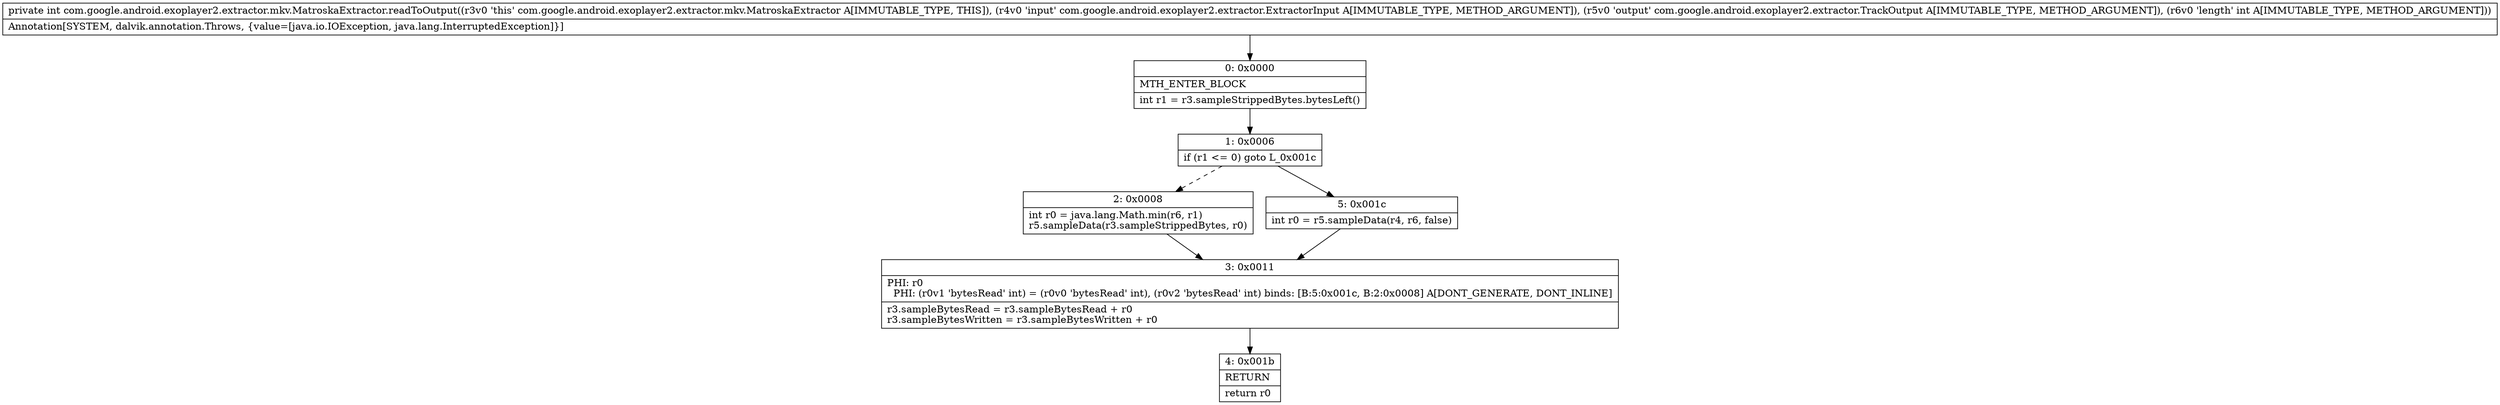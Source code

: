 digraph "CFG forcom.google.android.exoplayer2.extractor.mkv.MatroskaExtractor.readToOutput(Lcom\/google\/android\/exoplayer2\/extractor\/ExtractorInput;Lcom\/google\/android\/exoplayer2\/extractor\/TrackOutput;I)I" {
Node_0 [shape=record,label="{0\:\ 0x0000|MTH_ENTER_BLOCK\l|int r1 = r3.sampleStrippedBytes.bytesLeft()\l}"];
Node_1 [shape=record,label="{1\:\ 0x0006|if (r1 \<= 0) goto L_0x001c\l}"];
Node_2 [shape=record,label="{2\:\ 0x0008|int r0 = java.lang.Math.min(r6, r1)\lr5.sampleData(r3.sampleStrippedBytes, r0)\l}"];
Node_3 [shape=record,label="{3\:\ 0x0011|PHI: r0 \l  PHI: (r0v1 'bytesRead' int) = (r0v0 'bytesRead' int), (r0v2 'bytesRead' int) binds: [B:5:0x001c, B:2:0x0008] A[DONT_GENERATE, DONT_INLINE]\l|r3.sampleBytesRead = r3.sampleBytesRead + r0\lr3.sampleBytesWritten = r3.sampleBytesWritten + r0\l}"];
Node_4 [shape=record,label="{4\:\ 0x001b|RETURN\l|return r0\l}"];
Node_5 [shape=record,label="{5\:\ 0x001c|int r0 = r5.sampleData(r4, r6, false)\l}"];
MethodNode[shape=record,label="{private int com.google.android.exoplayer2.extractor.mkv.MatroskaExtractor.readToOutput((r3v0 'this' com.google.android.exoplayer2.extractor.mkv.MatroskaExtractor A[IMMUTABLE_TYPE, THIS]), (r4v0 'input' com.google.android.exoplayer2.extractor.ExtractorInput A[IMMUTABLE_TYPE, METHOD_ARGUMENT]), (r5v0 'output' com.google.android.exoplayer2.extractor.TrackOutput A[IMMUTABLE_TYPE, METHOD_ARGUMENT]), (r6v0 'length' int A[IMMUTABLE_TYPE, METHOD_ARGUMENT]))  | Annotation[SYSTEM, dalvik.annotation.Throws, \{value=[java.io.IOException, java.lang.InterruptedException]\}]\l}"];
MethodNode -> Node_0;
Node_0 -> Node_1;
Node_1 -> Node_2[style=dashed];
Node_1 -> Node_5;
Node_2 -> Node_3;
Node_3 -> Node_4;
Node_5 -> Node_3;
}

